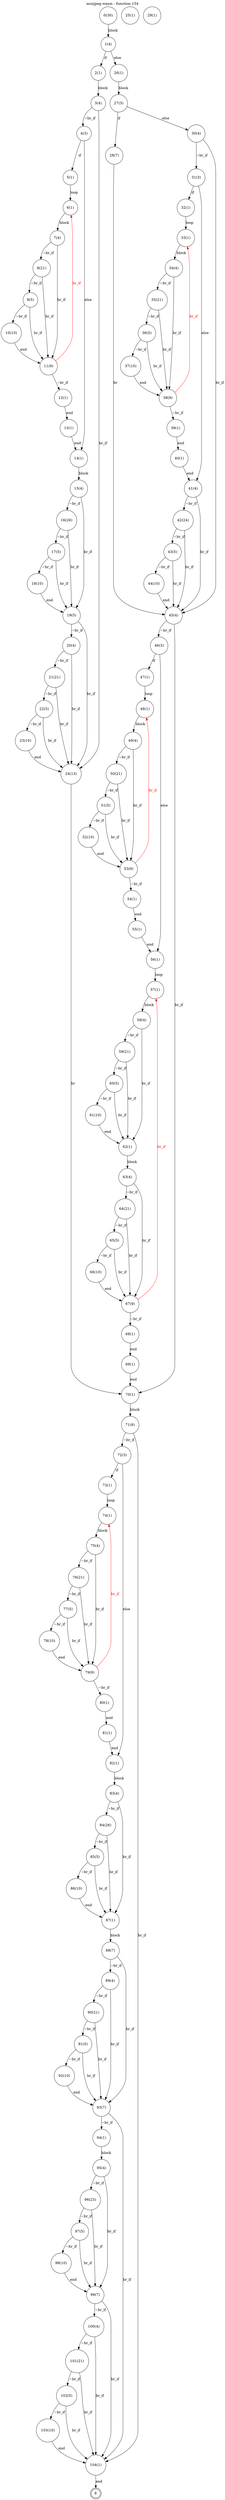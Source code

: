 digraph finite_state_machine {
    label = "mozjpeg.wasm - function 154"
    labelloc =  t
    labelfontsize = 16
    labelfontcolor = black
    labelfontname = "Helvetica"
    node [shape = doublecircle]; E ;
node [shape=circle, fontcolor=black, style="", label="0(30)"]0
node [shape=circle, fontcolor=black, style="", label="1(4)"]1
node [shape=circle, fontcolor=black, style="", label="2(1)"]2
node [shape=circle, fontcolor=black, style="", label="3(4)"]3
node [shape=circle, fontcolor=black, style="", label="4(3)"]4
node [shape=circle, fontcolor=black, style="", label="5(1)"]5
node [shape=circle, fontcolor=black, style="", label="6(1)"]6
node [shape=circle, fontcolor=black, style="", label="7(4)"]7
node [shape=circle, fontcolor=black, style="", label="8(21)"]8
node [shape=circle, fontcolor=black, style="", label="9(5)"]9
node [shape=circle, fontcolor=black, style="", label="10(10)"]10
node [shape=circle, fontcolor=black, style="", label="11(9)"]11
node [shape=circle, fontcolor=black, style="", label="12(1)"]12
node [shape=circle, fontcolor=black, style="", label="13(1)"]13
node [shape=circle, fontcolor=black, style="", label="14(1)"]14
node [shape=circle, fontcolor=black, style="", label="15(4)"]15
node [shape=circle, fontcolor=black, style="", label="16(26)"]16
node [shape=circle, fontcolor=black, style="", label="17(5)"]17
node [shape=circle, fontcolor=black, style="", label="18(10)"]18
node [shape=circle, fontcolor=black, style="", label="19(5)"]19
node [shape=circle, fontcolor=black, style="", label="20(4)"]20
node [shape=circle, fontcolor=black, style="", label="21(21)"]21
node [shape=circle, fontcolor=black, style="", label="22(5)"]22
node [shape=circle, fontcolor=black, style="", label="23(10)"]23
node [shape=circle, fontcolor=black, style="", label="24(13)"]24
node [shape=circle, fontcolor=black, style="", label="25(1)"]25
node [shape=circle, fontcolor=black, style="", label="26(1)"]26
node [shape=circle, fontcolor=black, style="", label="27(3)"]27
node [shape=circle, fontcolor=black, style="", label="28(7)"]28
node [shape=circle, fontcolor=black, style="", label="29(1)"]29
node [shape=circle, fontcolor=black, style="", label="30(4)"]30
node [shape=circle, fontcolor=black, style="", label="31(3)"]31
node [shape=circle, fontcolor=black, style="", label="32(1)"]32
node [shape=circle, fontcolor=black, style="", label="33(1)"]33
node [shape=circle, fontcolor=black, style="", label="34(4)"]34
node [shape=circle, fontcolor=black, style="", label="35(21)"]35
node [shape=circle, fontcolor=black, style="", label="36(5)"]36
node [shape=circle, fontcolor=black, style="", label="37(10)"]37
node [shape=circle, fontcolor=black, style="", label="38(9)"]38
node [shape=circle, fontcolor=black, style="", label="39(1)"]39
node [shape=circle, fontcolor=black, style="", label="40(1)"]40
node [shape=circle, fontcolor=black, style="", label="41(4)"]41
node [shape=circle, fontcolor=black, style="", label="42(24)"]42
node [shape=circle, fontcolor=black, style="", label="43(5)"]43
node [shape=circle, fontcolor=black, style="", label="44(10)"]44
node [shape=circle, fontcolor=black, style="", label="45(4)"]45
node [shape=circle, fontcolor=black, style="", label="46(3)"]46
node [shape=circle, fontcolor=black, style="", label="47(1)"]47
node [shape=circle, fontcolor=black, style="", label="48(1)"]48
node [shape=circle, fontcolor=black, style="", label="49(4)"]49
node [shape=circle, fontcolor=black, style="", label="50(21)"]50
node [shape=circle, fontcolor=black, style="", label="51(5)"]51
node [shape=circle, fontcolor=black, style="", label="52(10)"]52
node [shape=circle, fontcolor=black, style="", label="53(9)"]53
node [shape=circle, fontcolor=black, style="", label="54(1)"]54
node [shape=circle, fontcolor=black, style="", label="55(1)"]55
node [shape=circle, fontcolor=black, style="", label="56(1)"]56
node [shape=circle, fontcolor=black, style="", label="57(1)"]57
node [shape=circle, fontcolor=black, style="", label="58(4)"]58
node [shape=circle, fontcolor=black, style="", label="59(21)"]59
node [shape=circle, fontcolor=black, style="", label="60(5)"]60
node [shape=circle, fontcolor=black, style="", label="61(10)"]61
node [shape=circle, fontcolor=black, style="", label="62(1)"]62
node [shape=circle, fontcolor=black, style="", label="63(4)"]63
node [shape=circle, fontcolor=black, style="", label="64(21)"]64
node [shape=circle, fontcolor=black, style="", label="65(5)"]65
node [shape=circle, fontcolor=black, style="", label="66(10)"]66
node [shape=circle, fontcolor=black, style="", label="67(9)"]67
node [shape=circle, fontcolor=black, style="", label="68(1)"]68
node [shape=circle, fontcolor=black, style="", label="69(1)"]69
node [shape=circle, fontcolor=black, style="", label="70(1)"]70
node [shape=circle, fontcolor=black, style="", label="71(6)"]71
node [shape=circle, fontcolor=black, style="", label="72(3)"]72
node [shape=circle, fontcolor=black, style="", label="73(1)"]73
node [shape=circle, fontcolor=black, style="", label="74(1)"]74
node [shape=circle, fontcolor=black, style="", label="75(4)"]75
node [shape=circle, fontcolor=black, style="", label="76(21)"]76
node [shape=circle, fontcolor=black, style="", label="77(5)"]77
node [shape=circle, fontcolor=black, style="", label="78(10)"]78
node [shape=circle, fontcolor=black, style="", label="79(9)"]79
node [shape=circle, fontcolor=black, style="", label="80(1)"]80
node [shape=circle, fontcolor=black, style="", label="81(1)"]81
node [shape=circle, fontcolor=black, style="", label="82(1)"]82
node [shape=circle, fontcolor=black, style="", label="83(4)"]83
node [shape=circle, fontcolor=black, style="", label="84(26)"]84
node [shape=circle, fontcolor=black, style="", label="85(5)"]85
node [shape=circle, fontcolor=black, style="", label="86(10)"]86
node [shape=circle, fontcolor=black, style="", label="87(1)"]87
node [shape=circle, fontcolor=black, style="", label="88(7)"]88
node [shape=circle, fontcolor=black, style="", label="89(4)"]89
node [shape=circle, fontcolor=black, style="", label="90(21)"]90
node [shape=circle, fontcolor=black, style="", label="91(5)"]91
node [shape=circle, fontcolor=black, style="", label="92(10)"]92
node [shape=circle, fontcolor=black, style="", label="93(7)"]93
node [shape=circle, fontcolor=black, style="", label="94(1)"]94
node [shape=circle, fontcolor=black, style="", label="95(4)"]95
node [shape=circle, fontcolor=black, style="", label="96(23)"]96
node [shape=circle, fontcolor=black, style="", label="97(5)"]97
node [shape=circle, fontcolor=black, style="", label="98(10)"]98
node [shape=circle, fontcolor=black, style="", label="99(7)"]99
node [shape=circle, fontcolor=black, style="", label="100(4)"]100
node [shape=circle, fontcolor=black, style="", label="101(21)"]101
node [shape=circle, fontcolor=black, style="", label="102(5)"]102
node [shape=circle, fontcolor=black, style="", label="103(10)"]103
node [shape=circle, fontcolor=black, style="", label="104(1)"]104
node [shape=circle, fontcolor=black, style="", label="E"]E
    0 -> 1[label="block"];
    1 -> 2[label="if"];
    1 -> 26[label="else"];
    2 -> 3[label="block"];
    3 -> 4[label="~br_if"];
    3 -> 24[label="br_if"];
    4 -> 5[label="if"];
    4 -> 14[label="else"];
    5 -> 6[label="loop"];
    6 -> 7[label="block"];
    7 -> 8[label="~br_if"];
    7 -> 11[label="br_if"];
    8 -> 9[label="~br_if"];
    8 -> 11[label="br_if"];
    9 -> 10[label="~br_if"];
    9 -> 11[label="br_if"];
    10 -> 11[label="end"];
    11 -> 12[label="~br_if"];
    11 -> 6[color="red" fontcolor="red" label="br_if"];
    12 -> 13[label="end"];
    13 -> 14[label="end"];
    14 -> 15[label="block"];
    15 -> 16[label="~br_if"];
    15 -> 19[label="br_if"];
    16 -> 17[label="~br_if"];
    16 -> 19[label="br_if"];
    17 -> 18[label="~br_if"];
    17 -> 19[label="br_if"];
    18 -> 19[label="end"];
    19 -> 20[label="~br_if"];
    19 -> 24[label="br_if"];
    20 -> 21[label="~br_if"];
    20 -> 24[label="br_if"];
    21 -> 22[label="~br_if"];
    21 -> 24[label="br_if"];
    22 -> 23[label="~br_if"];
    22 -> 24[label="br_if"];
    23 -> 24[label="end"];
    24 -> 70[label="br"];
    26 -> 27[label="block"];
    27 -> 28[label="if"];
    27 -> 30[label="else"];
    28 -> 45[label="br"];
    30 -> 31[label="~br_if"];
    30 -> 45[label="br_if"];
    31 -> 32[label="if"];
    31 -> 41[label="else"];
    32 -> 33[label="loop"];
    33 -> 34[label="block"];
    34 -> 35[label="~br_if"];
    34 -> 38[label="br_if"];
    35 -> 36[label="~br_if"];
    35 -> 38[label="br_if"];
    36 -> 37[label="~br_if"];
    36 -> 38[label="br_if"];
    37 -> 38[label="end"];
    38 -> 39[label="~br_if"];
    38 -> 33[color="red" fontcolor="red" label="br_if"];
    39 -> 40[label="end"];
    40 -> 41[label="end"];
    41 -> 42[label="~br_if"];
    41 -> 45[label="br_if"];
    42 -> 43[label="~br_if"];
    42 -> 45[label="br_if"];
    43 -> 44[label="~br_if"];
    43 -> 45[label="br_if"];
    44 -> 45[label="end"];
    45 -> 46[label="~br_if"];
    45 -> 70[label="br_if"];
    46 -> 47[label="if"];
    46 -> 56[label="else"];
    47 -> 48[label="loop"];
    48 -> 49[label="block"];
    49 -> 50[label="~br_if"];
    49 -> 53[label="br_if"];
    50 -> 51[label="~br_if"];
    50 -> 53[label="br_if"];
    51 -> 52[label="~br_if"];
    51 -> 53[label="br_if"];
    52 -> 53[label="end"];
    53 -> 54[label="~br_if"];
    53 -> 48[color="red" fontcolor="red" label="br_if"];
    54 -> 55[label="end"];
    55 -> 56[label="end"];
    56 -> 57[label="loop"];
    57 -> 58[label="block"];
    58 -> 59[label="~br_if"];
    58 -> 62[label="br_if"];
    59 -> 60[label="~br_if"];
    59 -> 62[label="br_if"];
    60 -> 61[label="~br_if"];
    60 -> 62[label="br_if"];
    61 -> 62[label="end"];
    62 -> 63[label="block"];
    63 -> 64[label="~br_if"];
    63 -> 67[label="br_if"];
    64 -> 65[label="~br_if"];
    64 -> 67[label="br_if"];
    65 -> 66[label="~br_if"];
    65 -> 67[label="br_if"];
    66 -> 67[label="end"];
    67 -> 68[label="~br_if"];
    67 -> 57[color="red" fontcolor="red" label="br_if"];
    68 -> 69[label="end"];
    69 -> 70[label="end"];
    70 -> 71[label="block"];
    71 -> 72[label="~br_if"];
    71 -> 104[label="br_if"];
    72 -> 73[label="if"];
    72 -> 82[label="else"];
    73 -> 74[label="loop"];
    74 -> 75[label="block"];
    75 -> 76[label="~br_if"];
    75 -> 79[label="br_if"];
    76 -> 77[label="~br_if"];
    76 -> 79[label="br_if"];
    77 -> 78[label="~br_if"];
    77 -> 79[label="br_if"];
    78 -> 79[label="end"];
    79 -> 80[label="~br_if"];
    79 -> 74[color="red" fontcolor="red" label="br_if"];
    80 -> 81[label="end"];
    81 -> 82[label="end"];
    82 -> 83[label="block"];
    83 -> 84[label="~br_if"];
    83 -> 87[label="br_if"];
    84 -> 85[label="~br_if"];
    84 -> 87[label="br_if"];
    85 -> 86[label="~br_if"];
    85 -> 87[label="br_if"];
    86 -> 87[label="end"];
    87 -> 88[label="block"];
    88 -> 89[label="~br_if"];
    88 -> 93[label="br_if"];
    89 -> 90[label="~br_if"];
    89 -> 93[label="br_if"];
    90 -> 91[label="~br_if"];
    90 -> 93[label="br_if"];
    91 -> 92[label="~br_if"];
    91 -> 93[label="br_if"];
    92 -> 93[label="end"];
    93 -> 94[label="~br_if"];
    93 -> 104[label="br_if"];
    94 -> 95[label="block"];
    95 -> 96[label="~br_if"];
    95 -> 99[label="br_if"];
    96 -> 97[label="~br_if"];
    96 -> 99[label="br_if"];
    97 -> 98[label="~br_if"];
    97 -> 99[label="br_if"];
    98 -> 99[label="end"];
    99 -> 100[label="~br_if"];
    99 -> 104[label="br_if"];
    100 -> 101[label="~br_if"];
    100 -> 104[label="br_if"];
    101 -> 102[label="~br_if"];
    101 -> 104[label="br_if"];
    102 -> 103[label="~br_if"];
    102 -> 104[label="br_if"];
    103 -> 104[label="end"];
    104 -> E[label="end"];
}
